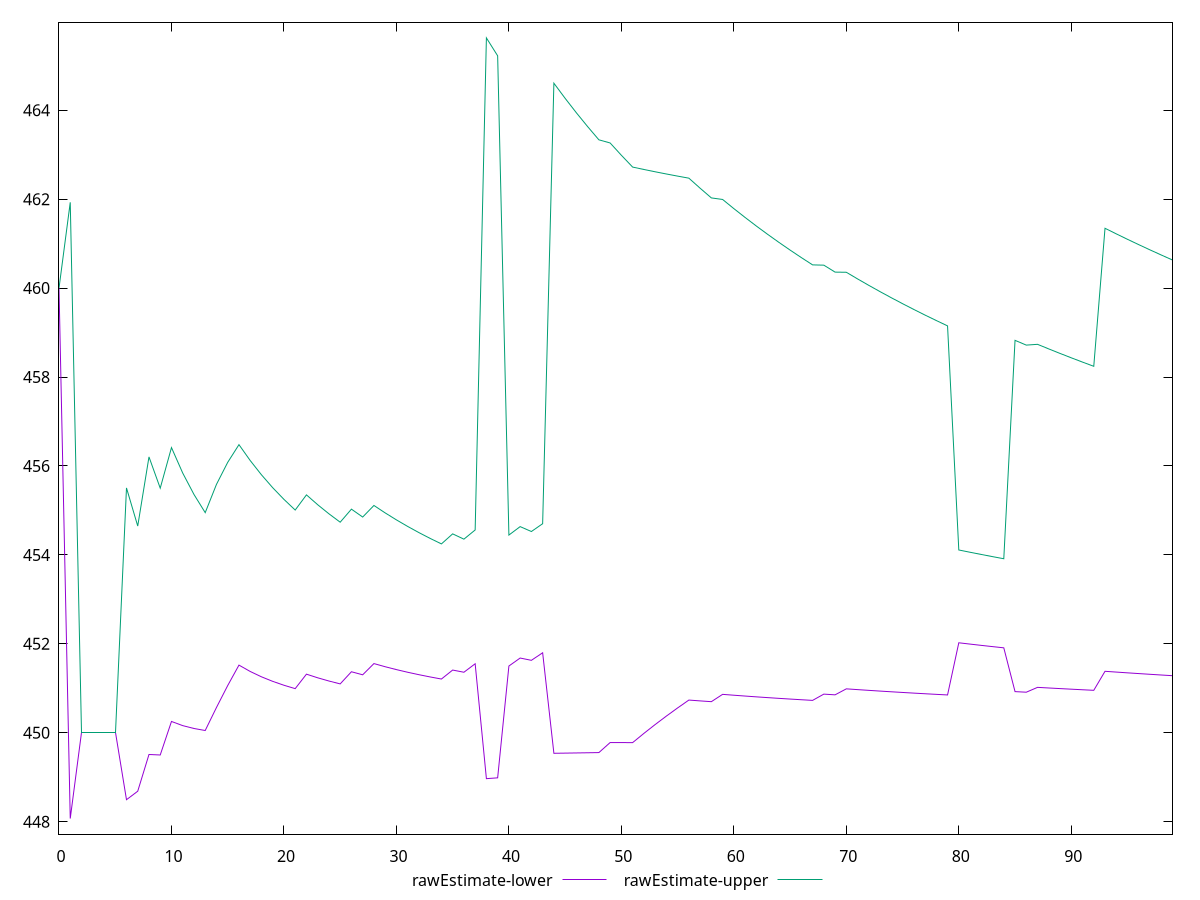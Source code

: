 reset

$rawEstimateLower <<EOF
0 460
1 448.0704808782516
2 450
3 450
4 450
5 450
6 448.49390983769365
7 448.6846764271381
8 449.51056424630383
9 449.49943020227795
10 450.2535470570007
11 450.15974234910675
12 450.09540120956916
13 450.05004501932495
14 450.568017522726
15 451.0614946132993
16 451.52081987078174
17 451.3778412902219
18 451.2577342637956
19 451.15559557273326
20 451.0678047197502
21 450.9916345547364
22 451.31713994253613
23 451.23552294711794
24 451.16301285487145
25 451.0982026609322
26 451.3714470864828
27 451.30285894619374
28 451.5552178976462
29 451.4844331121167
30 451.4196605214603
31 451.3601764806889
32 451.305367938861
33 451.2547122072432
34 451.2077609980541
35 451.4096118119137
36 451.36050740396627
37 451.5508182547849
38 448.9670853392278
39 448.9857688571693
40 451.5002247021912
41 451.6799779124661
42 451.62840577983604
43 451.7985179739403
44 449.5375891824724
45 449.54137349758844
46 449.5453164942556
47 449.54938461606275
48 449.55354930398437
49 449.7789809740972
50 449.7782009973374
51 449.7776813765321
52 449.98456225446904
53 450.18323646072656
54 450.37418276150385
55 450.5578433969188
56 450.7346274987312
57 450.7161310912485
58 450.69848579690466
59 450.86315485254846
60 450.84362371530733
61 450.82491804819267
62 450.80698811311333
63 450.7897880081928
64 450.77327531043915
65 450.75741075717013
66 450.7421579614199
67 450.7274831572108
68 450.8683608669857
69 450.852243028552
70 450.98703930741505
71 450.9696726173447
72 450.95289242042173
73 450.9366699983547
74 450.9209784538855
75 450.9057925701327
76 450.891088682671
77 450.8768445630289
78 450.86303931244163
79 450.8496532648275
80 452.02309618603704
81 451.99348409793896
82 451.9647260738839
83 451.9367856689717
84 451.90962848571996
85 450.92466125830407
86 450.91148487492194
87 451.02035334988716
88 451.00634053814156
89 450.9927025541008
90 450.9794247055354
91 450.96649305207313
92 450.95389435802514
93 451.3815839879827
94 451.3640899576084
95 451.34702874150486
96 451.3303846094458
97 451.3141425790915
98 451.29828837231724
99 451.2828083745529
EOF

$rawEstimateUpper <<EOF
0 460
1 461.9295191217484
2 450
3 450
4 450
5 450
6 455.50609016230635
7 454.6486569061953
8 456.20372146798184
9 455.50056979772205
10 456.41311960966596
11 455.84025765089325
12 455.35914424497633
13 454.94995498067505
14 455.5858286311202
15 456.0813625295578
16 456.47918012921826
17 456.1221587097781
18 455.8010892656161
19 455.51107109393337
20 455.24798475393396
21 455.0083654452636
22 455.3495267241305
23 455.12811341651843
24 454.9239436668677
25 454.73513067240117
26 455.02855291351716
27 454.85098720765245
28 455.11144876902046
29 454.94413831645477
30 454.7872360302639
31 454.6398235193111
32 454.50108367404215
33 454.3702877927568
34 454.2467844564914
35 454.4727411292628
36 454.3537783103194
37 454.5602928563262
38 465.62750925536676
39 465.22475745862016
40 454.44572124375475
41 454.6358115612181
42 454.52544037401015
43 454.7014820260597
44 464.6087522809422
45 464.2681503119354
46 463.94305559876767
47 463.6324335657554
48 463.33533958490455
49 463.26449728677244
50 462.98775644947114
51 462.7223186234679
52 462.6684989700207
53 462.6167635392734
54 462.56699370908444
55 462.51907968000427
56 462.4729196710801
57 462.24683187171445
58 462.0287869303681
59 461.9939880045944
60 461.7879552320611
61 461.5888750552556
62 461.3964017173952
63 461.2102119918072
64 461.0300033780855
65 460.8554924686363
66 460.68641346715157
67 460.5225168427892
68 460.51625451762965
69 460.35987818356926
70 460.35624427467445
71 460.20679797089053
72 460.0616003332015
73 459.9204728587882
74 459.78324689822716
75 459.64976298542285
76 459.5198702214386
77 459.3934257072414
78 459.2702940208917
79 459.1503467351725
80 454.1102371472963
81 454.05914748100844
82 454.009299900142
83 453.9606502284642
84 453.9131563244066
85 458.82533874169593
86 458.71814475470774
87 458.73574421108844
88 458.63221367872586
89 458.53110696970873
90 458.4323400003469
91 458.33583252932226
92 458.24150794082544
93 461.34568873929004
94 461.2201797053129
95 461.0974157029396
96 460.9773076982465
97 460.85977046438677
98 460.7447223803709
99 460.6320852424683
EOF

set key outside below
set xrange [0:99]
set yrange [447.7193403107093:465.97864982290906]
set trange [447.7193403107093:465.97864982290906]
set terminal svg size 640, 520 enhanced background rgb 'white'
set output "report_00016_2021-02-10T13-31-48.338Z/uses-webp-images/samples/pages+cached+noadtech/rawEstimate/values.svg"

plot $rawEstimateLower title "rawEstimate-lower" with line, \
     $rawEstimateUpper title "rawEstimate-upper" with line

reset
